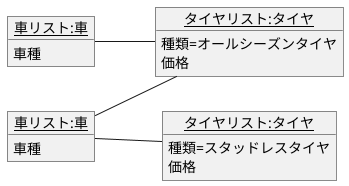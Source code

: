 @startuml オブジェクト図
    left to right direction
    object "<u>車リスト:車</u>" as car1{
        車種
    }

    object "<u>車リスト:車</u>" as car2{
        車種
    }

    object "<u>タイヤリスト:タイヤ</u>" as tire1{
        種類=オールシーズンタイヤ
        価格
    }

    object "<u>タイヤリスト:タイヤ</u>" as tire2{
        種類=スタッドレスタイヤ
        価格
    }

    car1 -- tire1
    car1 -- tire2
    car2 -- tire1
@enduml